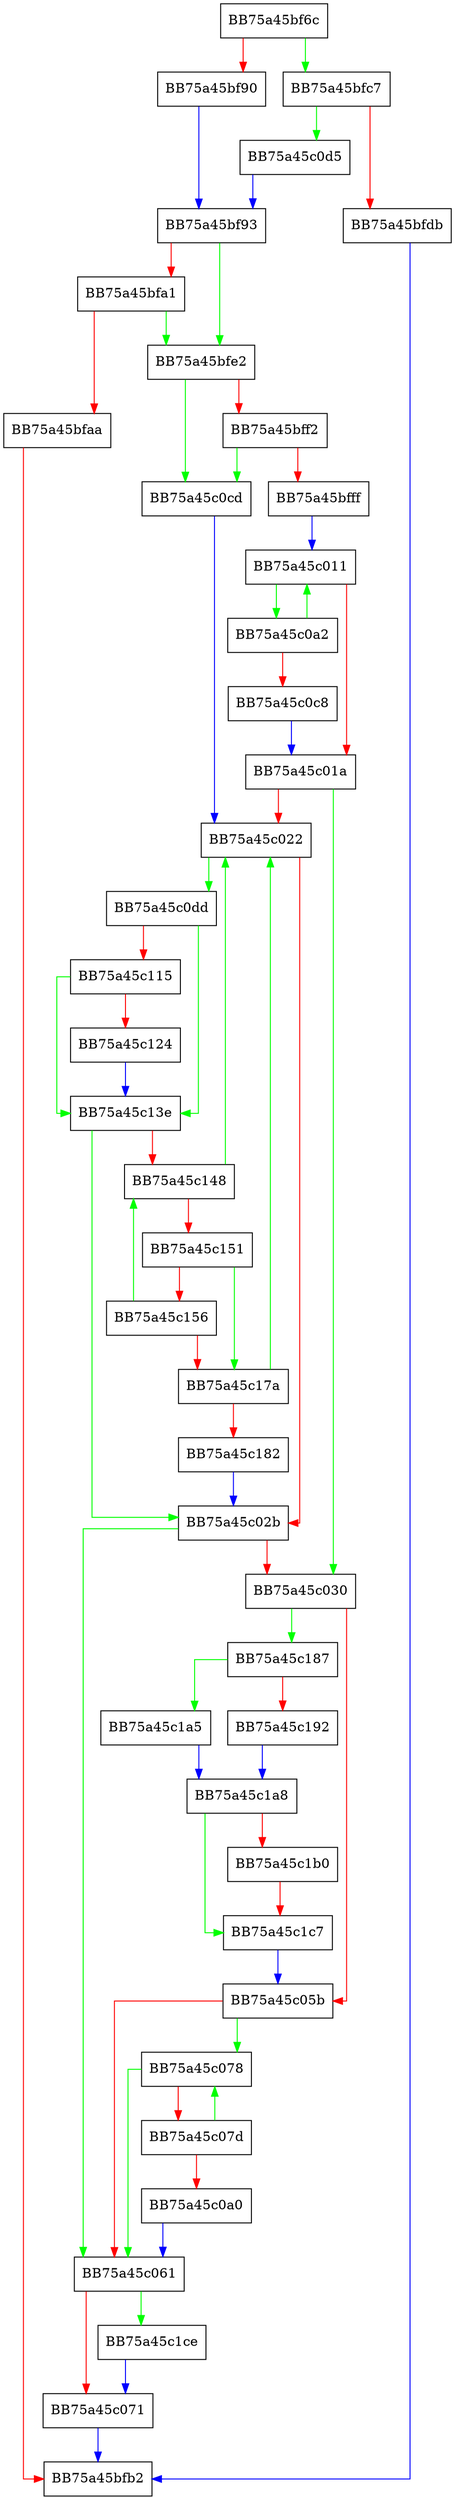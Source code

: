 digraph pagerPlaybackSavepoint {
  node [shape="box"];
  graph [splines=ortho];
  BB75a45bf6c -> BB75a45bfc7 [color="green"];
  BB75a45bf6c -> BB75a45bf90 [color="red"];
  BB75a45bf90 -> BB75a45bf93 [color="blue"];
  BB75a45bf93 -> BB75a45bfe2 [color="green"];
  BB75a45bf93 -> BB75a45bfa1 [color="red"];
  BB75a45bfa1 -> BB75a45bfe2 [color="green"];
  BB75a45bfa1 -> BB75a45bfaa [color="red"];
  BB75a45bfaa -> BB75a45bfb2 [color="red"];
  BB75a45bfc7 -> BB75a45c0d5 [color="green"];
  BB75a45bfc7 -> BB75a45bfdb [color="red"];
  BB75a45bfdb -> BB75a45bfb2 [color="blue"];
  BB75a45bfe2 -> BB75a45c0cd [color="green"];
  BB75a45bfe2 -> BB75a45bff2 [color="red"];
  BB75a45bff2 -> BB75a45c0cd [color="green"];
  BB75a45bff2 -> BB75a45bfff [color="red"];
  BB75a45bfff -> BB75a45c011 [color="blue"];
  BB75a45c011 -> BB75a45c0a2 [color="green"];
  BB75a45c011 -> BB75a45c01a [color="red"];
  BB75a45c01a -> BB75a45c030 [color="green"];
  BB75a45c01a -> BB75a45c022 [color="red"];
  BB75a45c022 -> BB75a45c0dd [color="green"];
  BB75a45c022 -> BB75a45c02b [color="red"];
  BB75a45c02b -> BB75a45c061 [color="green"];
  BB75a45c02b -> BB75a45c030 [color="red"];
  BB75a45c030 -> BB75a45c187 [color="green"];
  BB75a45c030 -> BB75a45c05b [color="red"];
  BB75a45c05b -> BB75a45c078 [color="green"];
  BB75a45c05b -> BB75a45c061 [color="red"];
  BB75a45c061 -> BB75a45c1ce [color="green"];
  BB75a45c061 -> BB75a45c071 [color="red"];
  BB75a45c071 -> BB75a45bfb2 [color="blue"];
  BB75a45c078 -> BB75a45c061 [color="green"];
  BB75a45c078 -> BB75a45c07d [color="red"];
  BB75a45c07d -> BB75a45c078 [color="green"];
  BB75a45c07d -> BB75a45c0a0 [color="red"];
  BB75a45c0a0 -> BB75a45c061 [color="blue"];
  BB75a45c0a2 -> BB75a45c011 [color="green"];
  BB75a45c0a2 -> BB75a45c0c8 [color="red"];
  BB75a45c0c8 -> BB75a45c01a [color="blue"];
  BB75a45c0cd -> BB75a45c022 [color="blue"];
  BB75a45c0d5 -> BB75a45bf93 [color="blue"];
  BB75a45c0dd -> BB75a45c13e [color="green"];
  BB75a45c0dd -> BB75a45c115 [color="red"];
  BB75a45c115 -> BB75a45c13e [color="green"];
  BB75a45c115 -> BB75a45c124 [color="red"];
  BB75a45c124 -> BB75a45c13e [color="blue"];
  BB75a45c13e -> BB75a45c02b [color="green"];
  BB75a45c13e -> BB75a45c148 [color="red"];
  BB75a45c148 -> BB75a45c022 [color="green"];
  BB75a45c148 -> BB75a45c151 [color="red"];
  BB75a45c151 -> BB75a45c17a [color="green"];
  BB75a45c151 -> BB75a45c156 [color="red"];
  BB75a45c156 -> BB75a45c148 [color="green"];
  BB75a45c156 -> BB75a45c17a [color="red"];
  BB75a45c17a -> BB75a45c022 [color="green"];
  BB75a45c17a -> BB75a45c182 [color="red"];
  BB75a45c182 -> BB75a45c02b [color="blue"];
  BB75a45c187 -> BB75a45c1a5 [color="green"];
  BB75a45c187 -> BB75a45c192 [color="red"];
  BB75a45c192 -> BB75a45c1a8 [color="blue"];
  BB75a45c1a5 -> BB75a45c1a8 [color="blue"];
  BB75a45c1a8 -> BB75a45c1c7 [color="green"];
  BB75a45c1a8 -> BB75a45c1b0 [color="red"];
  BB75a45c1b0 -> BB75a45c1c7 [color="red"];
  BB75a45c1c7 -> BB75a45c05b [color="blue"];
  BB75a45c1ce -> BB75a45c071 [color="blue"];
}